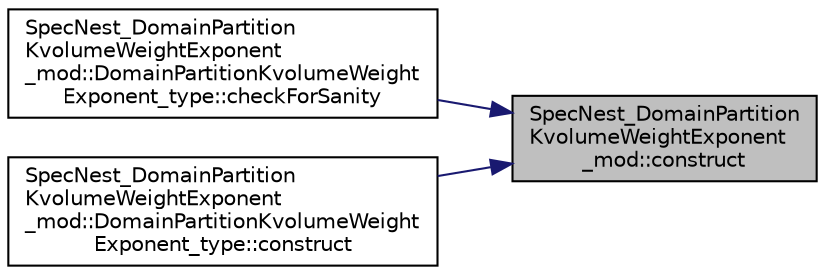 digraph "SpecNest_DomainPartitionKvolumeWeightExponent_mod::construct"
{
 // LATEX_PDF_SIZE
  edge [fontname="Helvetica",fontsize="10",labelfontname="Helvetica",labelfontsize="10"];
  node [fontname="Helvetica",fontsize="10",shape=record];
  rankdir="RL";
  Node1 [label="SpecNest_DomainPartition\lKvolumeWeightExponent\l_mod::construct",height=0.2,width=0.4,color="black", fillcolor="grey75", style="filled", fontcolor="black",tooltip=" "];
  Node1 -> Node2 [dir="back",color="midnightblue",fontsize="10",style="solid",fontname="Helvetica"];
  Node2 [label="SpecNest_DomainPartition\lKvolumeWeightExponent\l_mod::DomainPartitionKvolumeWeight\lExponent_type::checkForSanity",height=0.2,width=0.4,color="black", fillcolor="white", style="filled",URL="$structSpecNest__DomainPartitionKvolumeWeightExponent__mod_1_1DomainPartitionKvolumeWeightExponent__type.html#a3883d1521501a08dec7c9a9dec705733",tooltip=" "];
  Node1 -> Node3 [dir="back",color="midnightblue",fontsize="10",style="solid",fontname="Helvetica"];
  Node3 [label="SpecNest_DomainPartition\lKvolumeWeightExponent\l_mod::DomainPartitionKvolumeWeight\lExponent_type::construct",height=0.2,width=0.4,color="black", fillcolor="white", style="filled",URL="$structSpecNest__DomainPartitionKvolumeWeightExponent__mod_1_1DomainPartitionKvolumeWeightExponent__type.html#aaca9e5153b0800fe20fe230d9cc29a88",tooltip=" "];
}
